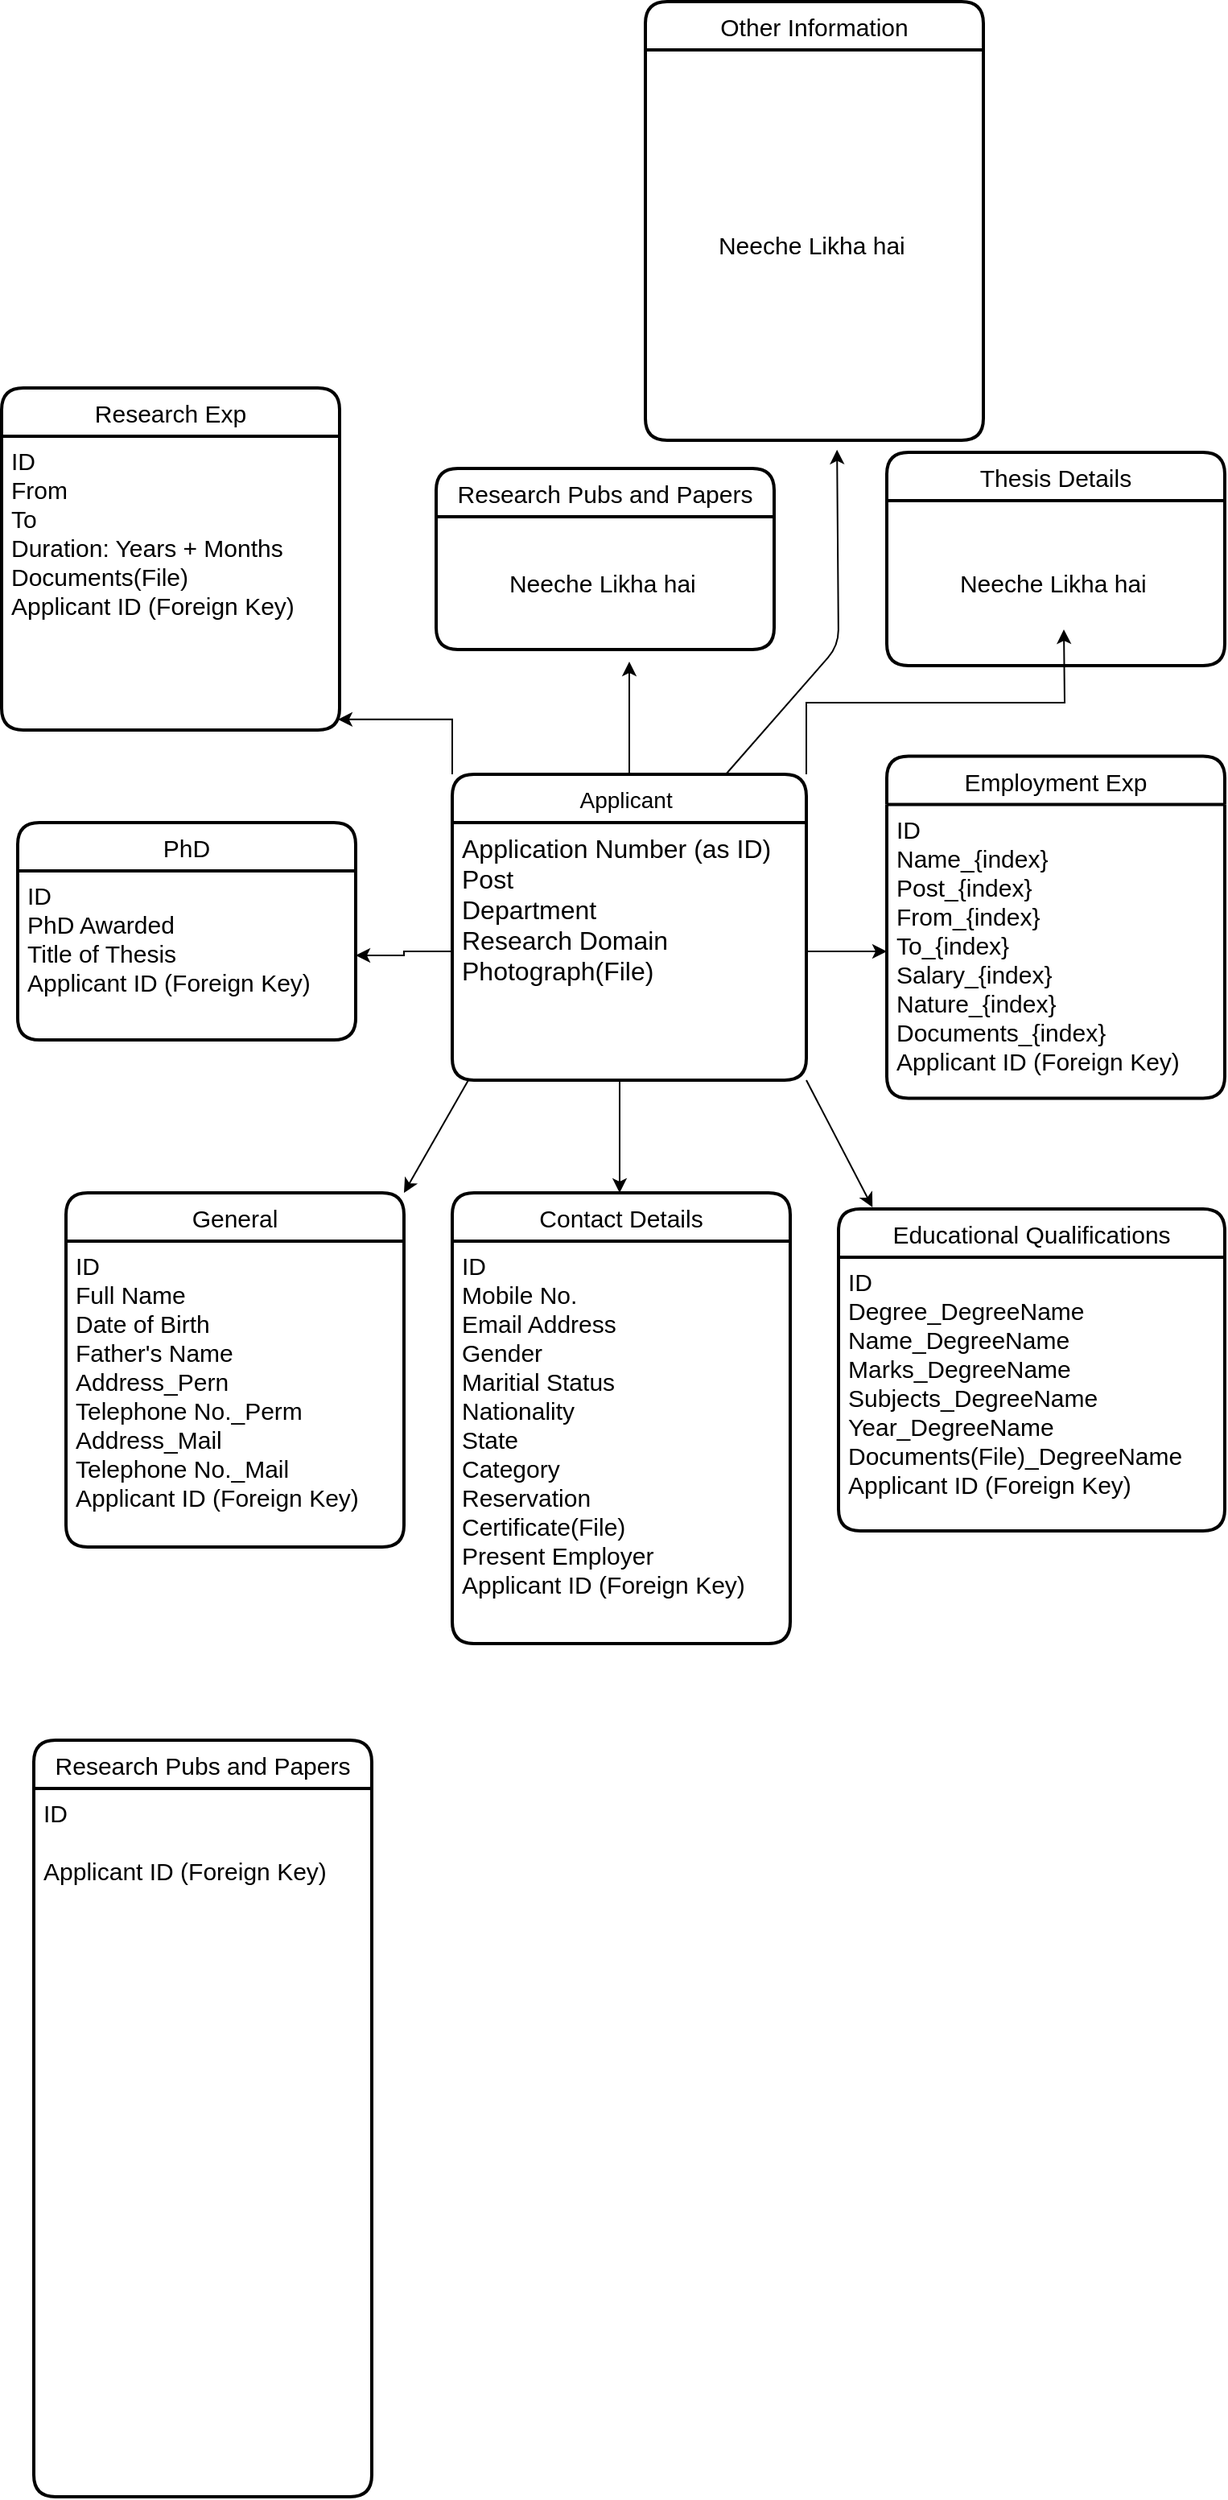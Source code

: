 <mxfile version="14.6.6" type="github">
  <diagram id="C5RBs43oDa-KdzZeNtuy" name="Page-1">
    <mxGraphModel dx="1350" dy="1943" grid="1" gridSize="10" guides="1" tooltips="1" connect="1" arrows="1" fold="1" page="1" pageScale="1" pageWidth="827" pageHeight="1169" math="0" shadow="0">
      <root>
        <mxCell id="WIyWlLk6GJQsqaUBKTNV-0" />
        <mxCell id="WIyWlLk6GJQsqaUBKTNV-1" parent="WIyWlLk6GJQsqaUBKTNV-0" />
        <mxCell id="7e9xk0XOVjDDOqrkxnwi-54" style="edgeStyle=orthogonalEdgeStyle;rounded=0;orthogonalLoop=1;jettySize=auto;html=1;exitX=0;exitY=0;exitDx=0;exitDy=0;entryX=0.995;entryY=0.964;entryDx=0;entryDy=0;entryPerimeter=0;fontFamily=Helvetica;fontSize=15;" edge="1" parent="WIyWlLk6GJQsqaUBKTNV-1" source="7e9xk0XOVjDDOqrkxnwi-30" target="7e9xk0XOVjDDOqrkxnwi-53">
          <mxGeometry relative="1" as="geometry" />
        </mxCell>
        <mxCell id="7e9xk0XOVjDDOqrkxnwi-56" style="edgeStyle=orthogonalEdgeStyle;rounded=0;orthogonalLoop=1;jettySize=auto;html=1;exitX=0.5;exitY=0;exitDx=0;exitDy=0;fontFamily=Helvetica;fontSize=15;" edge="1" parent="WIyWlLk6GJQsqaUBKTNV-1" source="7e9xk0XOVjDDOqrkxnwi-30">
          <mxGeometry relative="1" as="geometry">
            <mxPoint x="420" y="200" as="targetPoint" />
          </mxGeometry>
        </mxCell>
        <mxCell id="7e9xk0XOVjDDOqrkxnwi-61" style="edgeStyle=orthogonalEdgeStyle;rounded=0;orthogonalLoop=1;jettySize=auto;html=1;exitX=1;exitY=0;exitDx=0;exitDy=0;fontFamily=Helvetica;fontSize=15;" edge="1" parent="WIyWlLk6GJQsqaUBKTNV-1" source="7e9xk0XOVjDDOqrkxnwi-30">
          <mxGeometry relative="1" as="geometry">
            <mxPoint x="690" y="180" as="targetPoint" />
          </mxGeometry>
        </mxCell>
        <mxCell id="7e9xk0XOVjDDOqrkxnwi-30" value="Applicant " style="swimlane;childLayout=stackLayout;horizontal=1;startSize=30;horizontalStack=0;rounded=1;fontSize=14;fontStyle=0;strokeWidth=2;resizeParent=0;resizeLast=1;shadow=0;dashed=0;align=center;fontFamily=Helvetica;gradientColor=#ffffff;" vertex="1" parent="WIyWlLk6GJQsqaUBKTNV-1">
          <mxGeometry x="310" y="270" width="220" height="190" as="geometry" />
        </mxCell>
        <mxCell id="7e9xk0XOVjDDOqrkxnwi-31" value="Application Number (as ID)&#xa;Post&#xa;Department&#xa;Research Domain&#xa;Photograph(File)" style="align=left;strokeColor=none;fillColor=none;spacingLeft=4;fontSize=16;verticalAlign=top;resizable=0;rotatable=0;part=1;" vertex="1" parent="7e9xk0XOVjDDOqrkxnwi-30">
          <mxGeometry y="30" width="220" height="160" as="geometry" />
        </mxCell>
        <mxCell id="7e9xk0XOVjDDOqrkxnwi-32" value="" style="endArrow=classic;html=1;fontFamily=Helvetica;fontSize=16;entryX=1;entryY=0;entryDx=0;entryDy=0;" edge="1" parent="WIyWlLk6GJQsqaUBKTNV-1" target="7e9xk0XOVjDDOqrkxnwi-33">
          <mxGeometry width="50" height="50" relative="1" as="geometry">
            <mxPoint x="320" y="460" as="sourcePoint" />
            <mxPoint x="250" y="530" as="targetPoint" />
          </mxGeometry>
        </mxCell>
        <mxCell id="7e9xk0XOVjDDOqrkxnwi-33" value="General" style="swimlane;childLayout=stackLayout;horizontal=1;startSize=30;horizontalStack=0;rounded=1;fontSize=15;fontStyle=0;strokeWidth=2;resizeParent=0;resizeLast=1;shadow=0;dashed=0;align=center;fontFamily=Helvetica;gradientColor=#ffffff;" vertex="1" parent="WIyWlLk6GJQsqaUBKTNV-1">
          <mxGeometry x="70" y="530" width="210" height="220" as="geometry" />
        </mxCell>
        <mxCell id="7e9xk0XOVjDDOqrkxnwi-34" value="ID&#xa;Full Name&#xa;Date of Birth&#xa;Father&#39;s Name&#xa;Address_Pern&#xa;Telephone No._Perm&#xa;Address_Mail&#xa;Telephone No._Mail &#xa;Applicant ID (Foreign Key)" style="align=left;strokeColor=none;fillColor=none;spacingLeft=4;fontSize=15;verticalAlign=top;resizable=0;rotatable=0;part=1;" vertex="1" parent="7e9xk0XOVjDDOqrkxnwi-33">
          <mxGeometry y="30" width="210" height="190" as="geometry" />
        </mxCell>
        <mxCell id="7e9xk0XOVjDDOqrkxnwi-36" value="" style="endArrow=classic;html=1;fontFamily=Helvetica;fontSize=16;" edge="1" parent="WIyWlLk6GJQsqaUBKTNV-1">
          <mxGeometry width="50" height="50" relative="1" as="geometry">
            <mxPoint x="414" y="460" as="sourcePoint" />
            <mxPoint x="414" y="530" as="targetPoint" />
          </mxGeometry>
        </mxCell>
        <mxCell id="7e9xk0XOVjDDOqrkxnwi-37" value="Contact Details" style="swimlane;childLayout=stackLayout;horizontal=1;startSize=30;horizontalStack=0;rounded=1;fontSize=15;fontStyle=0;strokeWidth=2;resizeParent=0;resizeLast=1;shadow=0;dashed=0;align=center;fontFamily=Helvetica;gradientColor=#ffffff;" vertex="1" parent="WIyWlLk6GJQsqaUBKTNV-1">
          <mxGeometry x="310" y="530" width="210" height="280" as="geometry" />
        </mxCell>
        <mxCell id="7e9xk0XOVjDDOqrkxnwi-38" value="ID&#xa;Mobile No.&#xa;Email Address&#xa;Gender &#xa;Maritial Status &#xa;Nationality&#xa;State&#xa;Category&#xa;Reservation&#xa;Certificate(File)&#xa;Present Employer&#xa;Applicant ID (Foreign Key)" style="align=left;strokeColor=none;fillColor=none;spacingLeft=4;fontSize=15;verticalAlign=top;resizable=0;rotatable=0;part=1;" vertex="1" parent="7e9xk0XOVjDDOqrkxnwi-37">
          <mxGeometry y="30" width="210" height="250" as="geometry" />
        </mxCell>
        <mxCell id="7e9xk0XOVjDDOqrkxnwi-40" value="" style="endArrow=classic;html=1;fontFamily=Helvetica;fontSize=16;entryX=0.088;entryY=-0.005;entryDx=0;entryDy=0;entryPerimeter=0;" edge="1" parent="WIyWlLk6GJQsqaUBKTNV-1" target="7e9xk0XOVjDDOqrkxnwi-41">
          <mxGeometry width="50" height="50" relative="1" as="geometry">
            <mxPoint x="530" y="460" as="sourcePoint" />
            <mxPoint x="580" y="520" as="targetPoint" />
          </mxGeometry>
        </mxCell>
        <mxCell id="7e9xk0XOVjDDOqrkxnwi-41" value="Educational Qualifications" style="swimlane;childLayout=stackLayout;horizontal=1;startSize=30;horizontalStack=0;rounded=1;fontSize=15;fontStyle=0;strokeWidth=2;resizeParent=0;resizeLast=1;shadow=0;dashed=0;align=center;fontFamily=Helvetica;gradientColor=#ffffff;" vertex="1" parent="WIyWlLk6GJQsqaUBKTNV-1">
          <mxGeometry x="550" y="540" width="240" height="200" as="geometry" />
        </mxCell>
        <mxCell id="7e9xk0XOVjDDOqrkxnwi-42" value="ID&#xa;Degree_DegreeName&#xa;Name_DegreeName&#xa;Marks_DegreeName&#xa;Subjects_DegreeName&#xa;Year_DegreeName&#xa;Documents(File)_DegreeName&#xa;Applicant ID (Foreign Key)" style="align=left;strokeColor=none;fillColor=none;spacingLeft=4;fontSize=15;verticalAlign=top;resizable=0;rotatable=0;part=1;" vertex="1" parent="7e9xk0XOVjDDOqrkxnwi-41">
          <mxGeometry y="30" width="240" height="170" as="geometry" />
        </mxCell>
        <mxCell id="7e9xk0XOVjDDOqrkxnwi-44" value="PhD" style="swimlane;childLayout=stackLayout;horizontal=1;startSize=30;horizontalStack=0;rounded=1;fontSize=15;fontStyle=0;strokeWidth=2;resizeParent=0;resizeLast=1;shadow=0;dashed=0;align=center;fontFamily=Helvetica;gradientColor=#ffffff;" vertex="1" parent="WIyWlLk6GJQsqaUBKTNV-1">
          <mxGeometry x="40" y="300" width="210" height="135" as="geometry" />
        </mxCell>
        <mxCell id="7e9xk0XOVjDDOqrkxnwi-45" value="ID&#xa;PhD Awarded&#xa;Title of Thesis&#xa;Applicant ID (Foreign Key)" style="align=left;strokeColor=none;fillColor=none;spacingLeft=4;fontSize=15;verticalAlign=top;resizable=0;rotatable=0;part=1;" vertex="1" parent="7e9xk0XOVjDDOqrkxnwi-44">
          <mxGeometry y="30" width="210" height="105" as="geometry" />
        </mxCell>
        <mxCell id="7e9xk0XOVjDDOqrkxnwi-46" style="edgeStyle=orthogonalEdgeStyle;rounded=0;orthogonalLoop=1;jettySize=auto;html=1;entryX=1;entryY=0.5;entryDx=0;entryDy=0;fontFamily=Helvetica;fontSize=15;" edge="1" parent="WIyWlLk6GJQsqaUBKTNV-1" source="7e9xk0XOVjDDOqrkxnwi-31" target="7e9xk0XOVjDDOqrkxnwi-45">
          <mxGeometry relative="1" as="geometry" />
        </mxCell>
        <mxCell id="7e9xk0XOVjDDOqrkxnwi-48" value="Employment Exp" style="swimlane;childLayout=stackLayout;horizontal=1;startSize=30;horizontalStack=0;rounded=1;fontSize=15;fontStyle=0;strokeWidth=2;resizeParent=0;resizeLast=1;shadow=0;dashed=0;align=center;fontFamily=Helvetica;gradientColor=#ffffff;" vertex="1" parent="WIyWlLk6GJQsqaUBKTNV-1">
          <mxGeometry x="580" y="258.75" width="210" height="212.5" as="geometry" />
        </mxCell>
        <mxCell id="7e9xk0XOVjDDOqrkxnwi-49" value="ID&#xa;Name_{index}&#xa;Post_{index}&#xa;From_{index}&#xa;To_{index}&#xa;Salary_{index}&#xa;Nature_{index}&#xa;Documents_{index}&#xa;Applicant ID (Foreign Key)" style="align=left;strokeColor=none;fillColor=none;spacingLeft=4;fontSize=15;verticalAlign=top;resizable=0;rotatable=0;part=1;" vertex="1" parent="7e9xk0XOVjDDOqrkxnwi-48">
          <mxGeometry y="30" width="210" height="182.5" as="geometry" />
        </mxCell>
        <mxCell id="7e9xk0XOVjDDOqrkxnwi-50" style="edgeStyle=orthogonalEdgeStyle;rounded=0;orthogonalLoop=1;jettySize=auto;html=1;entryX=0;entryY=0.5;entryDx=0;entryDy=0;fontFamily=Helvetica;fontSize=15;" edge="1" parent="WIyWlLk6GJQsqaUBKTNV-1" source="7e9xk0XOVjDDOqrkxnwi-31" target="7e9xk0XOVjDDOqrkxnwi-49">
          <mxGeometry relative="1" as="geometry" />
        </mxCell>
        <mxCell id="7e9xk0XOVjDDOqrkxnwi-52" value="Research Exp" style="swimlane;childLayout=stackLayout;horizontal=1;startSize=30;horizontalStack=0;rounded=1;fontSize=15;fontStyle=0;strokeWidth=2;resizeParent=0;resizeLast=1;shadow=0;dashed=0;align=center;fontFamily=Helvetica;gradientColor=#ffffff;" vertex="1" parent="WIyWlLk6GJQsqaUBKTNV-1">
          <mxGeometry x="30" y="30" width="210" height="212.5" as="geometry" />
        </mxCell>
        <mxCell id="7e9xk0XOVjDDOqrkxnwi-53" value="ID&#xa;From&#xa;To&#xa;Duration: Years + Months&#xa;Documents(File)&#xa;Applicant ID (Foreign Key)" style="align=left;strokeColor=none;fillColor=none;spacingLeft=4;fontSize=15;verticalAlign=top;resizable=0;rotatable=0;part=1;" vertex="1" parent="7e9xk0XOVjDDOqrkxnwi-52">
          <mxGeometry y="30" width="210" height="182.5" as="geometry" />
        </mxCell>
        <mxCell id="7e9xk0XOVjDDOqrkxnwi-57" value="Research Pubs and Papers" style="swimlane;childLayout=stackLayout;horizontal=1;startSize=30;horizontalStack=0;rounded=1;fontSize=15;fontStyle=0;strokeWidth=2;resizeParent=0;resizeLast=1;shadow=0;dashed=0;align=center;fontFamily=Helvetica;gradientColor=#ffffff;" vertex="1" parent="WIyWlLk6GJQsqaUBKTNV-1">
          <mxGeometry x="300" y="80" width="210" height="112.5" as="geometry" />
        </mxCell>
        <mxCell id="7e9xk0XOVjDDOqrkxnwi-60" value="Neeche Likha hai&amp;nbsp;" style="text;html=1;align=center;verticalAlign=middle;resizable=0;points=[];autosize=1;strokeColor=none;fontSize=15;fontFamily=Helvetica;" vertex="1" parent="7e9xk0XOVjDDOqrkxnwi-57">
          <mxGeometry y="30" width="210" height="82.5" as="geometry" />
        </mxCell>
        <mxCell id="7e9xk0XOVjDDOqrkxnwi-62" value="Thesis Details" style="swimlane;childLayout=stackLayout;horizontal=1;startSize=30;horizontalStack=0;rounded=1;fontSize=15;fontStyle=0;strokeWidth=2;resizeParent=0;resizeLast=1;shadow=0;dashed=0;align=center;fontFamily=Helvetica;gradientColor=#ffffff;" vertex="1" parent="WIyWlLk6GJQsqaUBKTNV-1">
          <mxGeometry x="580" y="70" width="210" height="132.5" as="geometry" />
        </mxCell>
        <mxCell id="7e9xk0XOVjDDOqrkxnwi-63" value="Neeche Likha hai&amp;nbsp;" style="text;html=1;align=center;verticalAlign=middle;resizable=0;points=[];autosize=1;strokeColor=none;fontSize=15;fontFamily=Helvetica;" vertex="1" parent="7e9xk0XOVjDDOqrkxnwi-62">
          <mxGeometry y="30" width="210" height="102.5" as="geometry" />
        </mxCell>
        <mxCell id="7e9xk0XOVjDDOqrkxnwi-66" value="" style="endArrow=classic;html=1;fontFamily=Helvetica;fontSize=15;entryX=0.567;entryY=1.024;entryDx=0;entryDy=0;entryPerimeter=0;" edge="1" parent="WIyWlLk6GJQsqaUBKTNV-1" target="7e9xk0XOVjDDOqrkxnwi-69">
          <mxGeometry width="50" height="50" relative="1" as="geometry">
            <mxPoint x="480" y="270" as="sourcePoint" />
            <mxPoint x="550" y="80" as="targetPoint" />
            <Array as="points">
              <mxPoint x="550" y="190" />
            </Array>
          </mxGeometry>
        </mxCell>
        <mxCell id="7e9xk0XOVjDDOqrkxnwi-68" value="Other Information" style="swimlane;childLayout=stackLayout;horizontal=1;startSize=30;horizontalStack=0;rounded=1;fontSize=15;fontStyle=0;strokeWidth=2;resizeParent=0;resizeLast=1;shadow=0;dashed=0;align=center;fontFamily=Helvetica;gradientColor=#ffffff;" vertex="1" parent="WIyWlLk6GJQsqaUBKTNV-1">
          <mxGeometry x="430" y="-210" width="210" height="272.5" as="geometry" />
        </mxCell>
        <mxCell id="7e9xk0XOVjDDOqrkxnwi-69" value="Neeche Likha hai&amp;nbsp;" style="text;html=1;align=center;verticalAlign=middle;resizable=0;points=[];autosize=1;strokeColor=none;fontSize=15;fontFamily=Helvetica;" vertex="1" parent="7e9xk0XOVjDDOqrkxnwi-68">
          <mxGeometry y="30" width="210" height="242.5" as="geometry" />
        </mxCell>
        <mxCell id="7e9xk0XOVjDDOqrkxnwi-72" value="Research Pubs and Papers" style="swimlane;childLayout=stackLayout;horizontal=1;startSize=30;horizontalStack=0;rounded=1;fontSize=15;fontStyle=0;strokeWidth=2;resizeParent=0;resizeLast=1;shadow=0;dashed=0;align=center;fontFamily=Helvetica;gradientColor=#ffffff;" vertex="1" parent="WIyWlLk6GJQsqaUBKTNV-1">
          <mxGeometry x="50" y="870" width="210" height="470" as="geometry" />
        </mxCell>
        <mxCell id="7e9xk0XOVjDDOqrkxnwi-73" value="ID&#xa;&#xa;Applicant ID (Foreign Key)" style="align=left;strokeColor=none;fillColor=none;spacingLeft=4;fontSize=15;verticalAlign=top;resizable=0;rotatable=0;part=1;" vertex="1" parent="7e9xk0XOVjDDOqrkxnwi-72">
          <mxGeometry y="30" width="210" height="440" as="geometry" />
        </mxCell>
      </root>
    </mxGraphModel>
  </diagram>
</mxfile>
